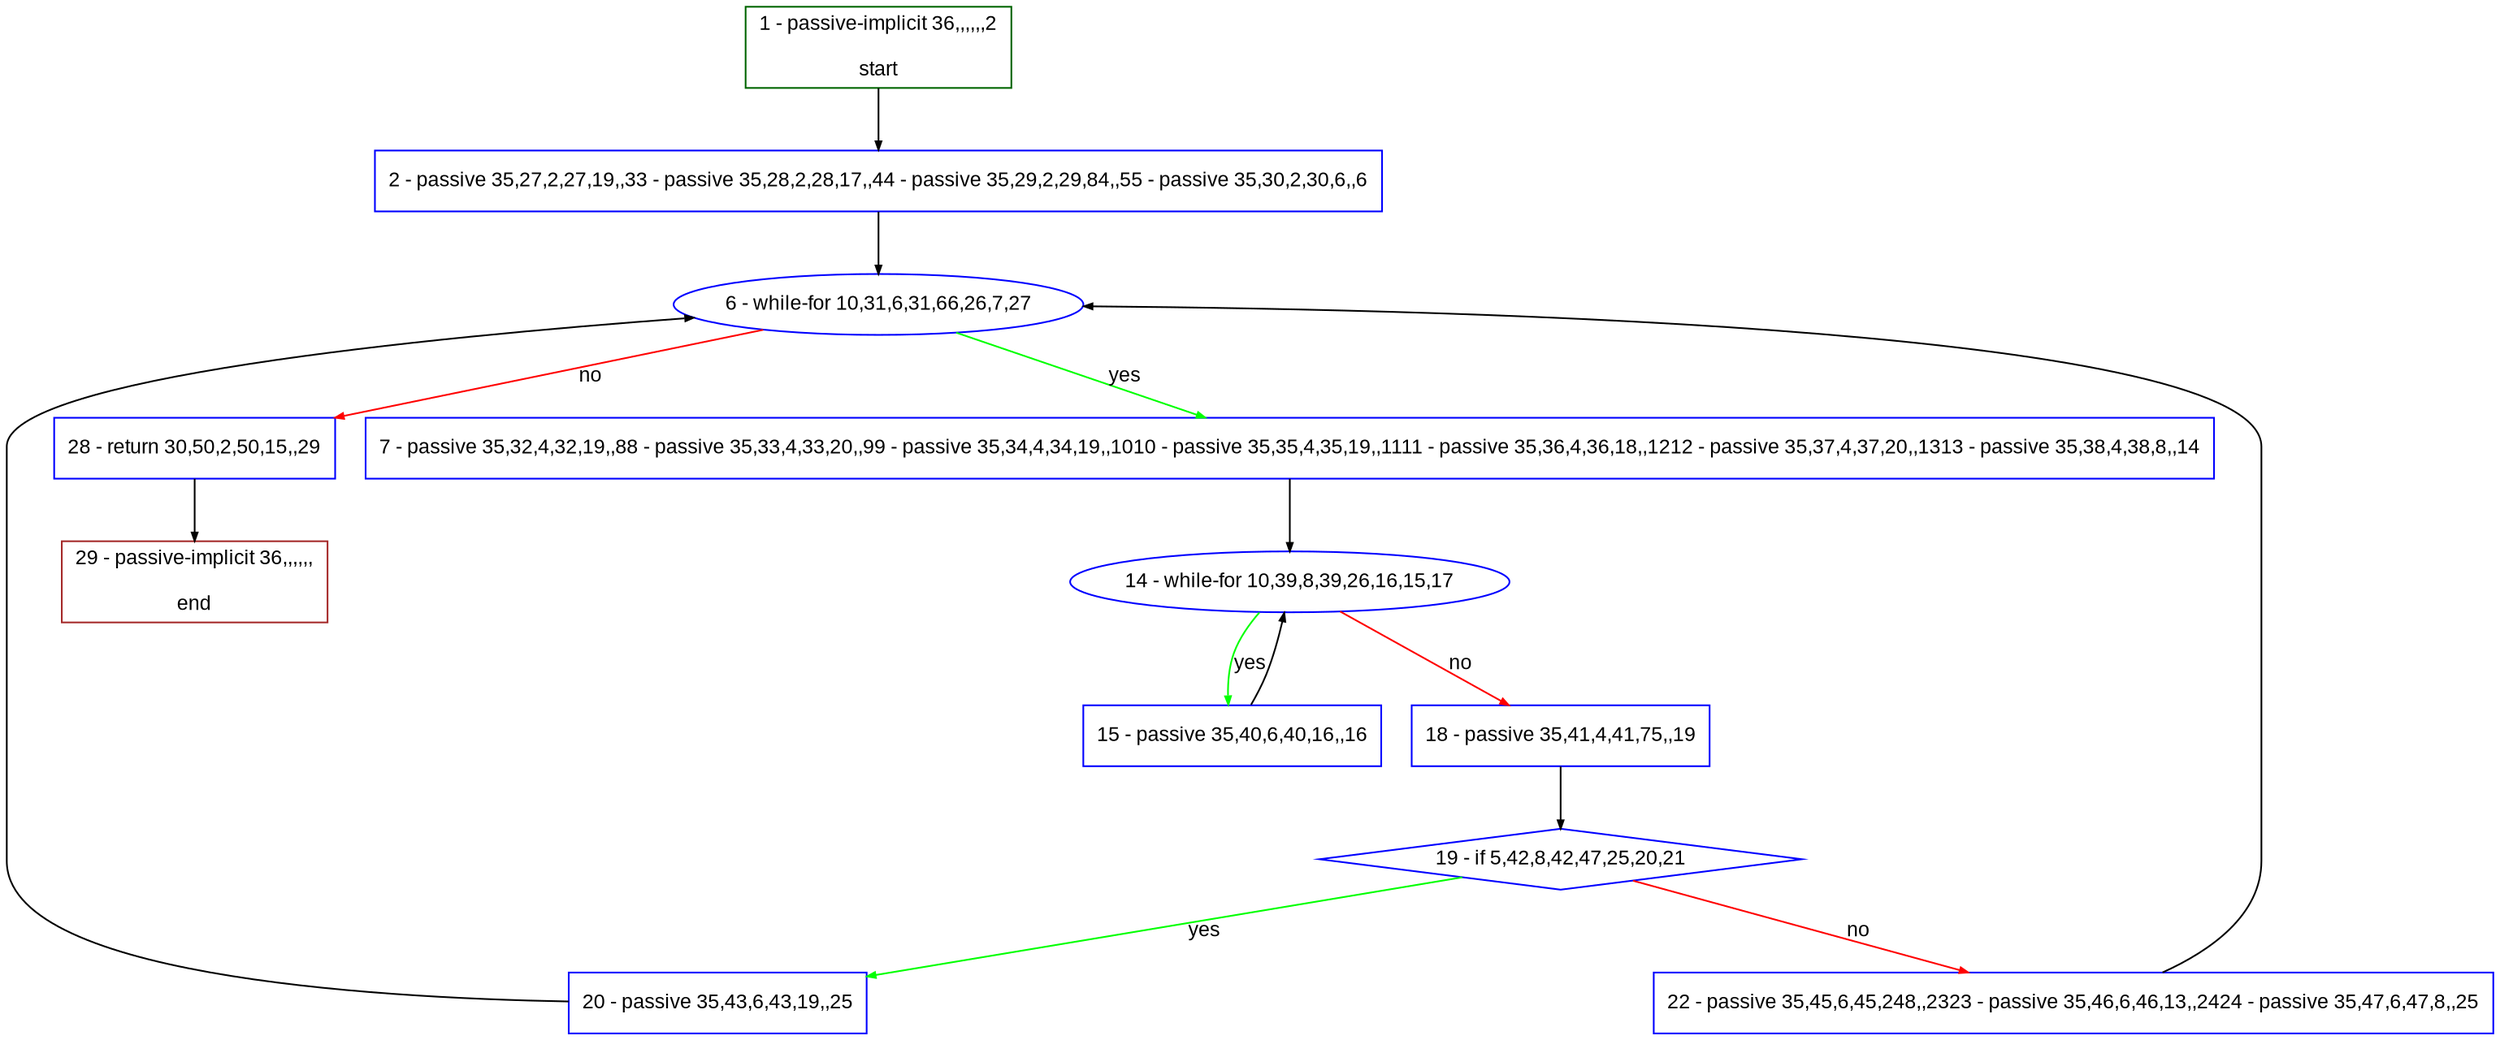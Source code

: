 digraph "" {
  graph [pack="true", label="", fontsize="12", packmode="clust", fontname="Arial", fillcolor="#FFFFCC", bgcolor="white", style="rounded,filled", compound="true"];
  node [node_initialized="no", label="", color="grey", fontsize="12", fillcolor="white", fontname="Arial", style="filled", shape="rectangle", compound="true", fixedsize="false"];
  edge [fontcolor="black", arrowhead="normal", arrowtail="none", arrowsize="0.5", ltail="", label="", color="black", fontsize="12", lhead="", fontname="Arial", dir="forward", compound="true"];
  __N1 [label="2 - passive 35,27,2,27,19,,33 - passive 35,28,2,28,17,,44 - passive 35,29,2,29,84,,55 - passive 35,30,2,30,6,,6", color="#0000ff", fillcolor="#ffffff", style="filled", shape="box"];
  __N2 [label="1 - passive-implicit 36,,,,,,2\n\nstart", color="#006400", fillcolor="#ffffff", style="filled", shape="box"];
  __N3 [label="6 - while-for 10,31,6,31,66,26,7,27", color="#0000ff", fillcolor="#ffffff", style="filled", shape="oval"];
  __N4 [label="7 - passive 35,32,4,32,19,,88 - passive 35,33,4,33,20,,99 - passive 35,34,4,34,19,,1010 - passive 35,35,4,35,19,,1111 - passive 35,36,4,36,18,,1212 - passive 35,37,4,37,20,,1313 - passive 35,38,4,38,8,,14", color="#0000ff", fillcolor="#ffffff", style="filled", shape="box"];
  __N5 [label="28 - return 30,50,2,50,15,,29", color="#0000ff", fillcolor="#ffffff", style="filled", shape="box"];
  __N6 [label="14 - while-for 10,39,8,39,26,16,15,17", color="#0000ff", fillcolor="#ffffff", style="filled", shape="oval"];
  __N7 [label="15 - passive 35,40,6,40,16,,16", color="#0000ff", fillcolor="#ffffff", style="filled", shape="box"];
  __N8 [label="18 - passive 35,41,4,41,75,,19", color="#0000ff", fillcolor="#ffffff", style="filled", shape="box"];
  __N9 [label="19 - if 5,42,8,42,47,25,20,21", color="#0000ff", fillcolor="#ffffff", style="filled", shape="diamond"];
  __N10 [label="20 - passive 35,43,6,43,19,,25", color="#0000ff", fillcolor="#ffffff", style="filled", shape="box"];
  __N11 [label="22 - passive 35,45,6,45,248,,2323 - passive 35,46,6,46,13,,2424 - passive 35,47,6,47,8,,25", color="#0000ff", fillcolor="#ffffff", style="filled", shape="box"];
  __N12 [label="29 - passive-implicit 36,,,,,,\n\nend", color="#a52a2a", fillcolor="#ffffff", style="filled", shape="box"];
  __N2 -> __N1 [arrowhead="normal", arrowtail="none", color="#000000", label="", dir="forward"];
  __N1 -> __N3 [arrowhead="normal", arrowtail="none", color="#000000", label="", dir="forward"];
  __N3 -> __N4 [arrowhead="normal", arrowtail="none", color="#00ff00", label="yes", dir="forward"];
  __N3 -> __N5 [arrowhead="normal", arrowtail="none", color="#ff0000", label="no", dir="forward"];
  __N4 -> __N6 [arrowhead="normal", arrowtail="none", color="#000000", label="", dir="forward"];
  __N6 -> __N7 [arrowhead="normal", arrowtail="none", color="#00ff00", label="yes", dir="forward"];
  __N7 -> __N6 [arrowhead="normal", arrowtail="none", color="#000000", label="", dir="forward"];
  __N6 -> __N8 [arrowhead="normal", arrowtail="none", color="#ff0000", label="no", dir="forward"];
  __N8 -> __N9 [arrowhead="normal", arrowtail="none", color="#000000", label="", dir="forward"];
  __N9 -> __N10 [arrowhead="normal", arrowtail="none", color="#00ff00", label="yes", dir="forward"];
  __N9 -> __N11 [arrowhead="normal", arrowtail="none", color="#ff0000", label="no", dir="forward"];
  __N10 -> __N3 [arrowhead="normal", arrowtail="none", color="#000000", label="", dir="forward"];
  __N11 -> __N3 [arrowhead="normal", arrowtail="none", color="#000000", label="", dir="forward"];
  __N5 -> __N12 [arrowhead="normal", arrowtail="none", color="#000000", label="", dir="forward"];
}
